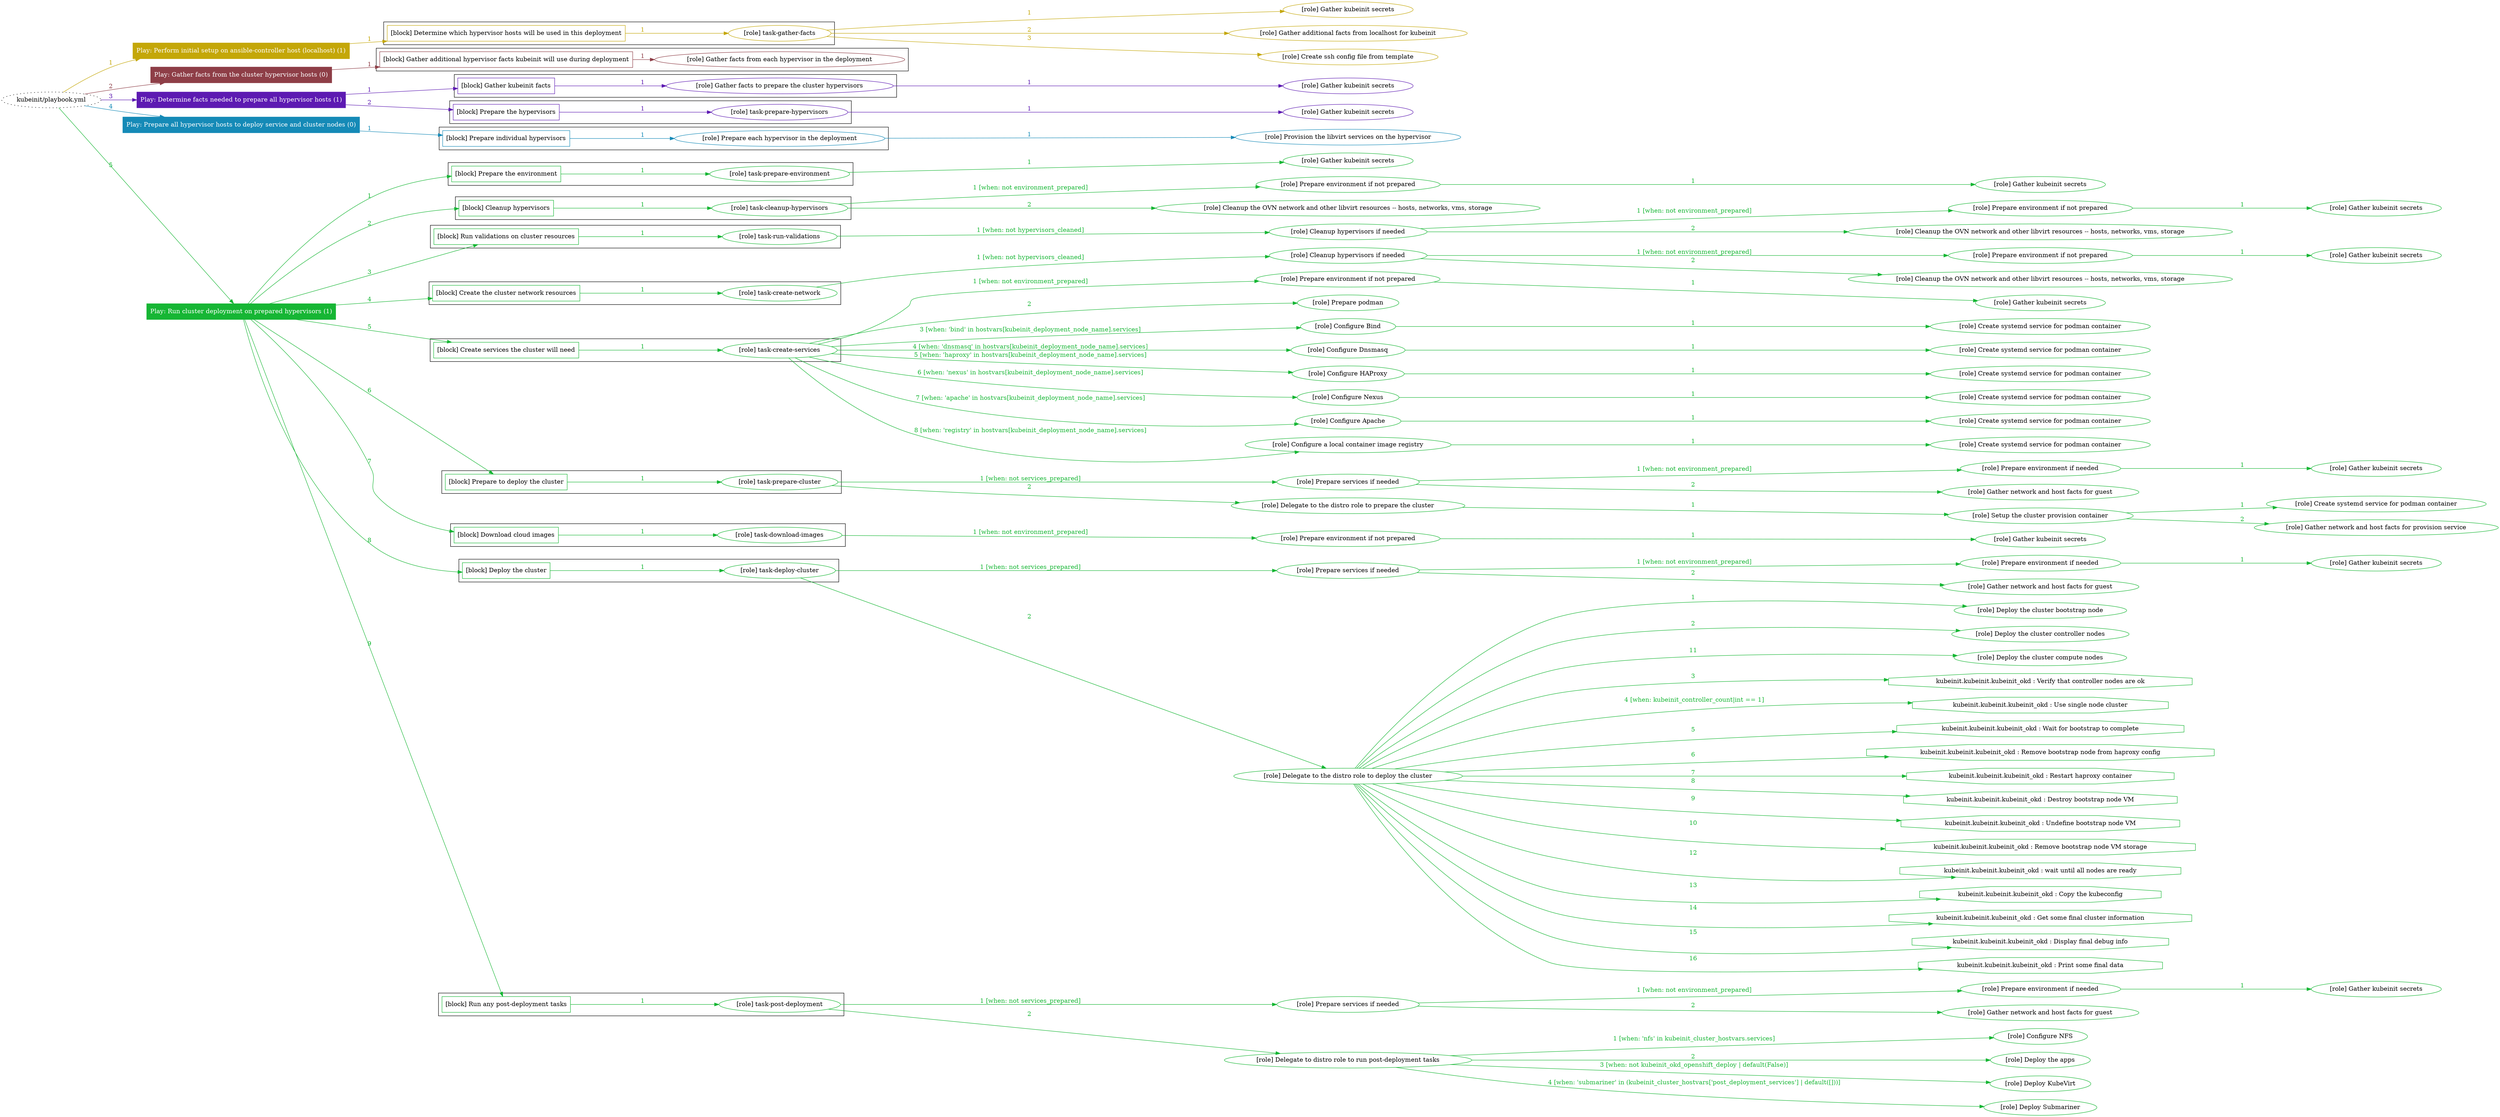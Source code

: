 digraph {
	graph [concentrate=true ordering=in rankdir=LR ratio=fill]
	edge [esep=5 sep=10]
	"kubeinit/playbook.yml" [URL="/home/runner/work/kubeinit/kubeinit/kubeinit/playbook.yml" id=playbook_fabd9fbd style=dotted]
	play_c3cee733 [label="Play: Perform initial setup on ansible-controller host (localhost) (1)" URL="/home/runner/work/kubeinit/kubeinit/kubeinit/playbook.yml" color="#c4a708" fontcolor="#ffffff" id=play_c3cee733 shape=box style=filled tooltip=localhost]
	"kubeinit/playbook.yml" -> play_c3cee733 [label="1 " color="#c4a708" fontcolor="#c4a708" id=edge_15a365b3 labeltooltip="1 " tooltip="1 "]
	subgraph "Gather kubeinit secrets" {
		role_3012f3cd [label="[role] Gather kubeinit secrets" URL="/home/runner/.ansible/collections/ansible_collections/kubeinit/kubeinit/roles/kubeinit_prepare/tasks/build_hypervisors_group.yml" color="#c4a708" id=role_3012f3cd tooltip="Gather kubeinit secrets"]
	}
	subgraph "Gather additional facts from localhost for kubeinit" {
		role_84058154 [label="[role] Gather additional facts from localhost for kubeinit" URL="/home/runner/.ansible/collections/ansible_collections/kubeinit/kubeinit/roles/kubeinit_prepare/tasks/build_hypervisors_group.yml" color="#c4a708" id=role_84058154 tooltip="Gather additional facts from localhost for kubeinit"]
	}
	subgraph "Create ssh config file from template" {
		role_db5084b3 [label="[role] Create ssh config file from template" URL="/home/runner/.ansible/collections/ansible_collections/kubeinit/kubeinit/roles/kubeinit_prepare/tasks/build_hypervisors_group.yml" color="#c4a708" id=role_db5084b3 tooltip="Create ssh config file from template"]
	}
	subgraph "task-gather-facts" {
		role_e0dc42e7 [label="[role] task-gather-facts" URL="/home/runner/work/kubeinit/kubeinit/kubeinit/playbook.yml" color="#c4a708" id=role_e0dc42e7 tooltip="task-gather-facts"]
		role_e0dc42e7 -> role_3012f3cd [label="1 " color="#c4a708" fontcolor="#c4a708" id=edge_2ae95163 labeltooltip="1 " tooltip="1 "]
		role_e0dc42e7 -> role_84058154 [label="2 " color="#c4a708" fontcolor="#c4a708" id=edge_c7472ae0 labeltooltip="2 " tooltip="2 "]
		role_e0dc42e7 -> role_db5084b3 [label="3 " color="#c4a708" fontcolor="#c4a708" id=edge_9d7f79cb labeltooltip="3 " tooltip="3 "]
	}
	subgraph "Play: Perform initial setup on ansible-controller host (localhost) (1)" {
		play_c3cee733 -> block_c68a3944 [label=1 color="#c4a708" fontcolor="#c4a708" id=edge_454f5046 labeltooltip=1 tooltip=1]
		subgraph cluster_block_c68a3944 {
			block_c68a3944 [label="[block] Determine which hypervisor hosts will be used in this deployment" URL="/home/runner/work/kubeinit/kubeinit/kubeinit/playbook.yml" color="#c4a708" id=block_c68a3944 labeltooltip="Determine which hypervisor hosts will be used in this deployment" shape=box tooltip="Determine which hypervisor hosts will be used in this deployment"]
			block_c68a3944 -> role_e0dc42e7 [label="1 " color="#c4a708" fontcolor="#c4a708" id=edge_9e27372f labeltooltip="1 " tooltip="1 "]
		}
	}
	play_be9926dd [label="Play: Gather facts from the cluster hypervisor hosts (0)" URL="/home/runner/work/kubeinit/kubeinit/kubeinit/playbook.yml" color="#8e3e47" fontcolor="#ffffff" id=play_be9926dd shape=box style=filled tooltip="Play: Gather facts from the cluster hypervisor hosts (0)"]
	"kubeinit/playbook.yml" -> play_be9926dd [label="2 " color="#8e3e47" fontcolor="#8e3e47" id=edge_60f49de1 labeltooltip="2 " tooltip="2 "]
	subgraph "Gather facts from each hypervisor in the deployment" {
		role_ee8b346d [label="[role] Gather facts from each hypervisor in the deployment" URL="/home/runner/work/kubeinit/kubeinit/kubeinit/playbook.yml" color="#8e3e47" id=role_ee8b346d tooltip="Gather facts from each hypervisor in the deployment"]
	}
	subgraph "Play: Gather facts from the cluster hypervisor hosts (0)" {
		play_be9926dd -> block_667cdcbc [label=1 color="#8e3e47" fontcolor="#8e3e47" id=edge_169e9582 labeltooltip=1 tooltip=1]
		subgraph cluster_block_667cdcbc {
			block_667cdcbc [label="[block] Gather additional hypervisor facts kubeinit will use during deployment" URL="/home/runner/work/kubeinit/kubeinit/kubeinit/playbook.yml" color="#8e3e47" id=block_667cdcbc labeltooltip="Gather additional hypervisor facts kubeinit will use during deployment" shape=box tooltip="Gather additional hypervisor facts kubeinit will use during deployment"]
			block_667cdcbc -> role_ee8b346d [label="1 " color="#8e3e47" fontcolor="#8e3e47" id=edge_0aaabe6d labeltooltip="1 " tooltip="1 "]
		}
	}
	play_ed5b895b [label="Play: Determine facts needed to prepare all hypervisor hosts (1)" URL="/home/runner/work/kubeinit/kubeinit/kubeinit/playbook.yml" color="#5d1ab2" fontcolor="#ffffff" id=play_ed5b895b shape=box style=filled tooltip=localhost]
	"kubeinit/playbook.yml" -> play_ed5b895b [label="3 " color="#5d1ab2" fontcolor="#5d1ab2" id=edge_152da261 labeltooltip="3 " tooltip="3 "]
	subgraph "Gather kubeinit secrets" {
		role_3d993661 [label="[role] Gather kubeinit secrets" URL="/home/runner/.ansible/collections/ansible_collections/kubeinit/kubeinit/roles/kubeinit_prepare/tasks/gather_kubeinit_facts.yml" color="#5d1ab2" id=role_3d993661 tooltip="Gather kubeinit secrets"]
	}
	subgraph "Gather facts to prepare the cluster hypervisors" {
		role_be8be583 [label="[role] Gather facts to prepare the cluster hypervisors" URL="/home/runner/work/kubeinit/kubeinit/kubeinit/playbook.yml" color="#5d1ab2" id=role_be8be583 tooltip="Gather facts to prepare the cluster hypervisors"]
		role_be8be583 -> role_3d993661 [label="1 " color="#5d1ab2" fontcolor="#5d1ab2" id=edge_2261502b labeltooltip="1 " tooltip="1 "]
	}
	subgraph "Gather kubeinit secrets" {
		role_4f20310f [label="[role] Gather kubeinit secrets" URL="/home/runner/.ansible/collections/ansible_collections/kubeinit/kubeinit/roles/kubeinit_prepare/tasks/gather_kubeinit_facts.yml" color="#5d1ab2" id=role_4f20310f tooltip="Gather kubeinit secrets"]
	}
	subgraph "task-prepare-hypervisors" {
		role_04d41e85 [label="[role] task-prepare-hypervisors" URL="/home/runner/work/kubeinit/kubeinit/kubeinit/playbook.yml" color="#5d1ab2" id=role_04d41e85 tooltip="task-prepare-hypervisors"]
		role_04d41e85 -> role_4f20310f [label="1 " color="#5d1ab2" fontcolor="#5d1ab2" id=edge_3e626232 labeltooltip="1 " tooltip="1 "]
	}
	subgraph "Play: Determine facts needed to prepare all hypervisor hosts (1)" {
		play_ed5b895b -> block_ee82eb96 [label=1 color="#5d1ab2" fontcolor="#5d1ab2" id=edge_93413086 labeltooltip=1 tooltip=1]
		subgraph cluster_block_ee82eb96 {
			block_ee82eb96 [label="[block] Gather kubeinit facts" URL="/home/runner/work/kubeinit/kubeinit/kubeinit/playbook.yml" color="#5d1ab2" id=block_ee82eb96 labeltooltip="Gather kubeinit facts" shape=box tooltip="Gather kubeinit facts"]
			block_ee82eb96 -> role_be8be583 [label="1 " color="#5d1ab2" fontcolor="#5d1ab2" id=edge_243ffbd2 labeltooltip="1 " tooltip="1 "]
		}
		play_ed5b895b -> block_642514e5 [label=2 color="#5d1ab2" fontcolor="#5d1ab2" id=edge_86f5465a labeltooltip=2 tooltip=2]
		subgraph cluster_block_642514e5 {
			block_642514e5 [label="[block] Prepare the hypervisors" URL="/home/runner/work/kubeinit/kubeinit/kubeinit/playbook.yml" color="#5d1ab2" id=block_642514e5 labeltooltip="Prepare the hypervisors" shape=box tooltip="Prepare the hypervisors"]
			block_642514e5 -> role_04d41e85 [label="1 " color="#5d1ab2" fontcolor="#5d1ab2" id=edge_c45e4cef labeltooltip="1 " tooltip="1 "]
		}
	}
	play_eeae7a3d [label="Play: Prepare all hypervisor hosts to deploy service and cluster nodes (0)" URL="/home/runner/work/kubeinit/kubeinit/kubeinit/playbook.yml" color="#158ab7" fontcolor="#ffffff" id=play_eeae7a3d shape=box style=filled tooltip="Play: Prepare all hypervisor hosts to deploy service and cluster nodes (0)"]
	"kubeinit/playbook.yml" -> play_eeae7a3d [label="4 " color="#158ab7" fontcolor="#158ab7" id=edge_93178593 labeltooltip="4 " tooltip="4 "]
	subgraph "Provision the libvirt services on the hypervisor" {
		role_98b359b0 [label="[role] Provision the libvirt services on the hypervisor" URL="/home/runner/.ansible/collections/ansible_collections/kubeinit/kubeinit/roles/kubeinit_prepare/tasks/prepare_hypervisor.yml" color="#158ab7" id=role_98b359b0 tooltip="Provision the libvirt services on the hypervisor"]
	}
	subgraph "Prepare each hypervisor in the deployment" {
		role_bc821ba1 [label="[role] Prepare each hypervisor in the deployment" URL="/home/runner/work/kubeinit/kubeinit/kubeinit/playbook.yml" color="#158ab7" id=role_bc821ba1 tooltip="Prepare each hypervisor in the deployment"]
		role_bc821ba1 -> role_98b359b0 [label="1 " color="#158ab7" fontcolor="#158ab7" id=edge_17066d43 labeltooltip="1 " tooltip="1 "]
	}
	subgraph "Play: Prepare all hypervisor hosts to deploy service and cluster nodes (0)" {
		play_eeae7a3d -> block_7d555fdb [label=1 color="#158ab7" fontcolor="#158ab7" id=edge_6636442e labeltooltip=1 tooltip=1]
		subgraph cluster_block_7d555fdb {
			block_7d555fdb [label="[block] Prepare individual hypervisors" URL="/home/runner/work/kubeinit/kubeinit/kubeinit/playbook.yml" color="#158ab7" id=block_7d555fdb labeltooltip="Prepare individual hypervisors" shape=box tooltip="Prepare individual hypervisors"]
			block_7d555fdb -> role_bc821ba1 [label="1 " color="#158ab7" fontcolor="#158ab7" id=edge_65959617 labeltooltip="1 " tooltip="1 "]
		}
	}
	play_4549faef [label="Play: Run cluster deployment on prepared hypervisors (1)" URL="/home/runner/work/kubeinit/kubeinit/kubeinit/playbook.yml" color="#16b634" fontcolor="#ffffff" id=play_4549faef shape=box style=filled tooltip=localhost]
	"kubeinit/playbook.yml" -> play_4549faef [label="5 " color="#16b634" fontcolor="#16b634" id=edge_02551459 labeltooltip="5 " tooltip="5 "]
	subgraph "Gather kubeinit secrets" {
		role_3568f377 [label="[role] Gather kubeinit secrets" URL="/home/runner/.ansible/collections/ansible_collections/kubeinit/kubeinit/roles/kubeinit_prepare/tasks/gather_kubeinit_facts.yml" color="#16b634" id=role_3568f377 tooltip="Gather kubeinit secrets"]
	}
	subgraph "task-prepare-environment" {
		role_fa277f3a [label="[role] task-prepare-environment" URL="/home/runner/work/kubeinit/kubeinit/kubeinit/playbook.yml" color="#16b634" id=role_fa277f3a tooltip="task-prepare-environment"]
		role_fa277f3a -> role_3568f377 [label="1 " color="#16b634" fontcolor="#16b634" id=edge_0fb33499 labeltooltip="1 " tooltip="1 "]
	}
	subgraph "Gather kubeinit secrets" {
		role_8f49f209 [label="[role] Gather kubeinit secrets" URL="/home/runner/.ansible/collections/ansible_collections/kubeinit/kubeinit/roles/kubeinit_prepare/tasks/gather_kubeinit_facts.yml" color="#16b634" id=role_8f49f209 tooltip="Gather kubeinit secrets"]
	}
	subgraph "Prepare environment if not prepared" {
		role_96ddbd16 [label="[role] Prepare environment if not prepared" URL="/home/runner/.ansible/collections/ansible_collections/kubeinit/kubeinit/roles/kubeinit_prepare/tasks/cleanup_hypervisors.yml" color="#16b634" id=role_96ddbd16 tooltip="Prepare environment if not prepared"]
		role_96ddbd16 -> role_8f49f209 [label="1 " color="#16b634" fontcolor="#16b634" id=edge_0b19eb41 labeltooltip="1 " tooltip="1 "]
	}
	subgraph "Cleanup the OVN network and other libvirt resources -- hosts, networks, vms, storage" {
		role_9df7f345 [label="[role] Cleanup the OVN network and other libvirt resources -- hosts, networks, vms, storage" URL="/home/runner/.ansible/collections/ansible_collections/kubeinit/kubeinit/roles/kubeinit_prepare/tasks/cleanup_hypervisors.yml" color="#16b634" id=role_9df7f345 tooltip="Cleanup the OVN network and other libvirt resources -- hosts, networks, vms, storage"]
	}
	subgraph "task-cleanup-hypervisors" {
		role_fb65ca7c [label="[role] task-cleanup-hypervisors" URL="/home/runner/work/kubeinit/kubeinit/kubeinit/playbook.yml" color="#16b634" id=role_fb65ca7c tooltip="task-cleanup-hypervisors"]
		role_fb65ca7c -> role_96ddbd16 [label="1 [when: not environment_prepared]" color="#16b634" fontcolor="#16b634" id=edge_24925f98 labeltooltip="1 [when: not environment_prepared]" tooltip="1 [when: not environment_prepared]"]
		role_fb65ca7c -> role_9df7f345 [label="2 " color="#16b634" fontcolor="#16b634" id=edge_f2e950c1 labeltooltip="2 " tooltip="2 "]
	}
	subgraph "Gather kubeinit secrets" {
		role_f69c9710 [label="[role] Gather kubeinit secrets" URL="/home/runner/.ansible/collections/ansible_collections/kubeinit/kubeinit/roles/kubeinit_prepare/tasks/gather_kubeinit_facts.yml" color="#16b634" id=role_f69c9710 tooltip="Gather kubeinit secrets"]
	}
	subgraph "Prepare environment if not prepared" {
		role_77aad69e [label="[role] Prepare environment if not prepared" URL="/home/runner/.ansible/collections/ansible_collections/kubeinit/kubeinit/roles/kubeinit_prepare/tasks/cleanup_hypervisors.yml" color="#16b634" id=role_77aad69e tooltip="Prepare environment if not prepared"]
		role_77aad69e -> role_f69c9710 [label="1 " color="#16b634" fontcolor="#16b634" id=edge_60018fa4 labeltooltip="1 " tooltip="1 "]
	}
	subgraph "Cleanup the OVN network and other libvirt resources -- hosts, networks, vms, storage" {
		role_05e5c0bd [label="[role] Cleanup the OVN network and other libvirt resources -- hosts, networks, vms, storage" URL="/home/runner/.ansible/collections/ansible_collections/kubeinit/kubeinit/roles/kubeinit_prepare/tasks/cleanup_hypervisors.yml" color="#16b634" id=role_05e5c0bd tooltip="Cleanup the OVN network and other libvirt resources -- hosts, networks, vms, storage"]
	}
	subgraph "Cleanup hypervisors if needed" {
		role_59193ed9 [label="[role] Cleanup hypervisors if needed" URL="/home/runner/.ansible/collections/ansible_collections/kubeinit/kubeinit/roles/kubeinit_validations/tasks/main.yml" color="#16b634" id=role_59193ed9 tooltip="Cleanup hypervisors if needed"]
		role_59193ed9 -> role_77aad69e [label="1 [when: not environment_prepared]" color="#16b634" fontcolor="#16b634" id=edge_f0c9cd14 labeltooltip="1 [when: not environment_prepared]" tooltip="1 [when: not environment_prepared]"]
		role_59193ed9 -> role_05e5c0bd [label="2 " color="#16b634" fontcolor="#16b634" id=edge_219030db labeltooltip="2 " tooltip="2 "]
	}
	subgraph "task-run-validations" {
		role_149dfa3c [label="[role] task-run-validations" URL="/home/runner/work/kubeinit/kubeinit/kubeinit/playbook.yml" color="#16b634" id=role_149dfa3c tooltip="task-run-validations"]
		role_149dfa3c -> role_59193ed9 [label="1 [when: not hypervisors_cleaned]" color="#16b634" fontcolor="#16b634" id=edge_eadc5079 labeltooltip="1 [when: not hypervisors_cleaned]" tooltip="1 [when: not hypervisors_cleaned]"]
	}
	subgraph "Gather kubeinit secrets" {
		role_9e261d4b [label="[role] Gather kubeinit secrets" URL="/home/runner/.ansible/collections/ansible_collections/kubeinit/kubeinit/roles/kubeinit_prepare/tasks/gather_kubeinit_facts.yml" color="#16b634" id=role_9e261d4b tooltip="Gather kubeinit secrets"]
	}
	subgraph "Prepare environment if not prepared" {
		role_9fba7d85 [label="[role] Prepare environment if not prepared" URL="/home/runner/.ansible/collections/ansible_collections/kubeinit/kubeinit/roles/kubeinit_prepare/tasks/cleanup_hypervisors.yml" color="#16b634" id=role_9fba7d85 tooltip="Prepare environment if not prepared"]
		role_9fba7d85 -> role_9e261d4b [label="1 " color="#16b634" fontcolor="#16b634" id=edge_d3b05c8a labeltooltip="1 " tooltip="1 "]
	}
	subgraph "Cleanup the OVN network and other libvirt resources -- hosts, networks, vms, storage" {
		role_b679313f [label="[role] Cleanup the OVN network and other libvirt resources -- hosts, networks, vms, storage" URL="/home/runner/.ansible/collections/ansible_collections/kubeinit/kubeinit/roles/kubeinit_prepare/tasks/cleanup_hypervisors.yml" color="#16b634" id=role_b679313f tooltip="Cleanup the OVN network and other libvirt resources -- hosts, networks, vms, storage"]
	}
	subgraph "Cleanup hypervisors if needed" {
		role_4eb7c853 [label="[role] Cleanup hypervisors if needed" URL="/home/runner/.ansible/collections/ansible_collections/kubeinit/kubeinit/roles/kubeinit_libvirt/tasks/create_network.yml" color="#16b634" id=role_4eb7c853 tooltip="Cleanup hypervisors if needed"]
		role_4eb7c853 -> role_9fba7d85 [label="1 [when: not environment_prepared]" color="#16b634" fontcolor="#16b634" id=edge_222910ba labeltooltip="1 [when: not environment_prepared]" tooltip="1 [when: not environment_prepared]"]
		role_4eb7c853 -> role_b679313f [label="2 " color="#16b634" fontcolor="#16b634" id=edge_4a8e59a9 labeltooltip="2 " tooltip="2 "]
	}
	subgraph "task-create-network" {
		role_4c12403a [label="[role] task-create-network" URL="/home/runner/work/kubeinit/kubeinit/kubeinit/playbook.yml" color="#16b634" id=role_4c12403a tooltip="task-create-network"]
		role_4c12403a -> role_4eb7c853 [label="1 [when: not hypervisors_cleaned]" color="#16b634" fontcolor="#16b634" id=edge_a026b3da labeltooltip="1 [when: not hypervisors_cleaned]" tooltip="1 [when: not hypervisors_cleaned]"]
	}
	subgraph "Gather kubeinit secrets" {
		role_2cc2a421 [label="[role] Gather kubeinit secrets" URL="/home/runner/.ansible/collections/ansible_collections/kubeinit/kubeinit/roles/kubeinit_prepare/tasks/gather_kubeinit_facts.yml" color="#16b634" id=role_2cc2a421 tooltip="Gather kubeinit secrets"]
	}
	subgraph "Prepare environment if not prepared" {
		role_a45e86be [label="[role] Prepare environment if not prepared" URL="/home/runner/.ansible/collections/ansible_collections/kubeinit/kubeinit/roles/kubeinit_services/tasks/main.yml" color="#16b634" id=role_a45e86be tooltip="Prepare environment if not prepared"]
		role_a45e86be -> role_2cc2a421 [label="1 " color="#16b634" fontcolor="#16b634" id=edge_891cad49 labeltooltip="1 " tooltip="1 "]
	}
	subgraph "Prepare podman" {
		role_b7e6d68c [label="[role] Prepare podman" URL="/home/runner/.ansible/collections/ansible_collections/kubeinit/kubeinit/roles/kubeinit_services/tasks/00_create_service_pod.yml" color="#16b634" id=role_b7e6d68c tooltip="Prepare podman"]
	}
	subgraph "Create systemd service for podman container" {
		role_eb899b77 [label="[role] Create systemd service for podman container" URL="/home/runner/.ansible/collections/ansible_collections/kubeinit/kubeinit/roles/kubeinit_bind/tasks/main.yml" color="#16b634" id=role_eb899b77 tooltip="Create systemd service for podman container"]
	}
	subgraph "Configure Bind" {
		role_2ba2fceb [label="[role] Configure Bind" URL="/home/runner/.ansible/collections/ansible_collections/kubeinit/kubeinit/roles/kubeinit_services/tasks/start_services_containers.yml" color="#16b634" id=role_2ba2fceb tooltip="Configure Bind"]
		role_2ba2fceb -> role_eb899b77 [label="1 " color="#16b634" fontcolor="#16b634" id=edge_90aa93b5 labeltooltip="1 " tooltip="1 "]
	}
	subgraph "Create systemd service for podman container" {
		role_ea16a892 [label="[role] Create systemd service for podman container" URL="/home/runner/.ansible/collections/ansible_collections/kubeinit/kubeinit/roles/kubeinit_dnsmasq/tasks/main.yml" color="#16b634" id=role_ea16a892 tooltip="Create systemd service for podman container"]
	}
	subgraph "Configure Dnsmasq" {
		role_12d3b1cf [label="[role] Configure Dnsmasq" URL="/home/runner/.ansible/collections/ansible_collections/kubeinit/kubeinit/roles/kubeinit_services/tasks/start_services_containers.yml" color="#16b634" id=role_12d3b1cf tooltip="Configure Dnsmasq"]
		role_12d3b1cf -> role_ea16a892 [label="1 " color="#16b634" fontcolor="#16b634" id=edge_8fa972ed labeltooltip="1 " tooltip="1 "]
	}
	subgraph "Create systemd service for podman container" {
		role_84ef641f [label="[role] Create systemd service for podman container" URL="/home/runner/.ansible/collections/ansible_collections/kubeinit/kubeinit/roles/kubeinit_haproxy/tasks/main.yml" color="#16b634" id=role_84ef641f tooltip="Create systemd service for podman container"]
	}
	subgraph "Configure HAProxy" {
		role_e43ee639 [label="[role] Configure HAProxy" URL="/home/runner/.ansible/collections/ansible_collections/kubeinit/kubeinit/roles/kubeinit_services/tasks/start_services_containers.yml" color="#16b634" id=role_e43ee639 tooltip="Configure HAProxy"]
		role_e43ee639 -> role_84ef641f [label="1 " color="#16b634" fontcolor="#16b634" id=edge_760bf039 labeltooltip="1 " tooltip="1 "]
	}
	subgraph "Create systemd service for podman container" {
		role_b8497f57 [label="[role] Create systemd service for podman container" URL="/home/runner/.ansible/collections/ansible_collections/kubeinit/kubeinit/roles/kubeinit_nexus/tasks/main.yml" color="#16b634" id=role_b8497f57 tooltip="Create systemd service for podman container"]
	}
	subgraph "Configure Nexus" {
		role_253dd9b7 [label="[role] Configure Nexus" URL="/home/runner/.ansible/collections/ansible_collections/kubeinit/kubeinit/roles/kubeinit_services/tasks/start_services_containers.yml" color="#16b634" id=role_253dd9b7 tooltip="Configure Nexus"]
		role_253dd9b7 -> role_b8497f57 [label="1 " color="#16b634" fontcolor="#16b634" id=edge_a8006c4d labeltooltip="1 " tooltip="1 "]
	}
	subgraph "Create systemd service for podman container" {
		role_3ecb1595 [label="[role] Create systemd service for podman container" URL="/home/runner/.ansible/collections/ansible_collections/kubeinit/kubeinit/roles/kubeinit_apache/tasks/main.yml" color="#16b634" id=role_3ecb1595 tooltip="Create systemd service for podman container"]
	}
	subgraph "Configure Apache" {
		role_82ab321b [label="[role] Configure Apache" URL="/home/runner/.ansible/collections/ansible_collections/kubeinit/kubeinit/roles/kubeinit_services/tasks/start_services_containers.yml" color="#16b634" id=role_82ab321b tooltip="Configure Apache"]
		role_82ab321b -> role_3ecb1595 [label="1 " color="#16b634" fontcolor="#16b634" id=edge_0aeea49e labeltooltip="1 " tooltip="1 "]
	}
	subgraph "Create systemd service for podman container" {
		role_5baa322e [label="[role] Create systemd service for podman container" URL="/home/runner/.ansible/collections/ansible_collections/kubeinit/kubeinit/roles/kubeinit_registry/tasks/main.yml" color="#16b634" id=role_5baa322e tooltip="Create systemd service for podman container"]
	}
	subgraph "Configure a local container image registry" {
		role_c03fbbdc [label="[role] Configure a local container image registry" URL="/home/runner/.ansible/collections/ansible_collections/kubeinit/kubeinit/roles/kubeinit_services/tasks/start_services_containers.yml" color="#16b634" id=role_c03fbbdc tooltip="Configure a local container image registry"]
		role_c03fbbdc -> role_5baa322e [label="1 " color="#16b634" fontcolor="#16b634" id=edge_57aa1eeb labeltooltip="1 " tooltip="1 "]
	}
	subgraph "task-create-services" {
		role_7f095535 [label="[role] task-create-services" URL="/home/runner/work/kubeinit/kubeinit/kubeinit/playbook.yml" color="#16b634" id=role_7f095535 tooltip="task-create-services"]
		role_7f095535 -> role_a45e86be [label="1 [when: not environment_prepared]" color="#16b634" fontcolor="#16b634" id=edge_77d047e8 labeltooltip="1 [when: not environment_prepared]" tooltip="1 [when: not environment_prepared]"]
		role_7f095535 -> role_b7e6d68c [label="2 " color="#16b634" fontcolor="#16b634" id=edge_87d8449c labeltooltip="2 " tooltip="2 "]
		role_7f095535 -> role_2ba2fceb [label="3 [when: 'bind' in hostvars[kubeinit_deployment_node_name].services]" color="#16b634" fontcolor="#16b634" id=edge_1084d16e labeltooltip="3 [when: 'bind' in hostvars[kubeinit_deployment_node_name].services]" tooltip="3 [when: 'bind' in hostvars[kubeinit_deployment_node_name].services]"]
		role_7f095535 -> role_12d3b1cf [label="4 [when: 'dnsmasq' in hostvars[kubeinit_deployment_node_name].services]" color="#16b634" fontcolor="#16b634" id=edge_44ce17c0 labeltooltip="4 [when: 'dnsmasq' in hostvars[kubeinit_deployment_node_name].services]" tooltip="4 [when: 'dnsmasq' in hostvars[kubeinit_deployment_node_name].services]"]
		role_7f095535 -> role_e43ee639 [label="5 [when: 'haproxy' in hostvars[kubeinit_deployment_node_name].services]" color="#16b634" fontcolor="#16b634" id=edge_6820e403 labeltooltip="5 [when: 'haproxy' in hostvars[kubeinit_deployment_node_name].services]" tooltip="5 [when: 'haproxy' in hostvars[kubeinit_deployment_node_name].services]"]
		role_7f095535 -> role_253dd9b7 [label="6 [when: 'nexus' in hostvars[kubeinit_deployment_node_name].services]" color="#16b634" fontcolor="#16b634" id=edge_a906d6ff labeltooltip="6 [when: 'nexus' in hostvars[kubeinit_deployment_node_name].services]" tooltip="6 [when: 'nexus' in hostvars[kubeinit_deployment_node_name].services]"]
		role_7f095535 -> role_82ab321b [label="7 [when: 'apache' in hostvars[kubeinit_deployment_node_name].services]" color="#16b634" fontcolor="#16b634" id=edge_54a57a7b labeltooltip="7 [when: 'apache' in hostvars[kubeinit_deployment_node_name].services]" tooltip="7 [when: 'apache' in hostvars[kubeinit_deployment_node_name].services]"]
		role_7f095535 -> role_c03fbbdc [label="8 [when: 'registry' in hostvars[kubeinit_deployment_node_name].services]" color="#16b634" fontcolor="#16b634" id=edge_e81a06e8 labeltooltip="8 [when: 'registry' in hostvars[kubeinit_deployment_node_name].services]" tooltip="8 [when: 'registry' in hostvars[kubeinit_deployment_node_name].services]"]
	}
	subgraph "Gather kubeinit secrets" {
		role_ca5da1ec [label="[role] Gather kubeinit secrets" URL="/home/runner/.ansible/collections/ansible_collections/kubeinit/kubeinit/roles/kubeinit_prepare/tasks/gather_kubeinit_facts.yml" color="#16b634" id=role_ca5da1ec tooltip="Gather kubeinit secrets"]
	}
	subgraph "Prepare environment if needed" {
		role_7632e098 [label="[role] Prepare environment if needed" URL="/home/runner/.ansible/collections/ansible_collections/kubeinit/kubeinit/roles/kubeinit_services/tasks/prepare_services.yml" color="#16b634" id=role_7632e098 tooltip="Prepare environment if needed"]
		role_7632e098 -> role_ca5da1ec [label="1 " color="#16b634" fontcolor="#16b634" id=edge_66386efc labeltooltip="1 " tooltip="1 "]
	}
	subgraph "Gather network and host facts for guest" {
		role_caaec337 [label="[role] Gather network and host facts for guest" URL="/home/runner/.ansible/collections/ansible_collections/kubeinit/kubeinit/roles/kubeinit_services/tasks/prepare_services.yml" color="#16b634" id=role_caaec337 tooltip="Gather network and host facts for guest"]
	}
	subgraph "Prepare services if needed" {
		role_619adf3c [label="[role] Prepare services if needed" URL="/home/runner/.ansible/collections/ansible_collections/kubeinit/kubeinit/roles/kubeinit_prepare/tasks/prepare_cluster.yml" color="#16b634" id=role_619adf3c tooltip="Prepare services if needed"]
		role_619adf3c -> role_7632e098 [label="1 [when: not environment_prepared]" color="#16b634" fontcolor="#16b634" id=edge_fdded3ed labeltooltip="1 [when: not environment_prepared]" tooltip="1 [when: not environment_prepared]"]
		role_619adf3c -> role_caaec337 [label="2 " color="#16b634" fontcolor="#16b634" id=edge_57181f04 labeltooltip="2 " tooltip="2 "]
	}
	subgraph "Create systemd service for podman container" {
		role_f9c2d6da [label="[role] Create systemd service for podman container" URL="/home/runner/.ansible/collections/ansible_collections/kubeinit/kubeinit/roles/kubeinit_services/tasks/create_provision_container.yml" color="#16b634" id=role_f9c2d6da tooltip="Create systemd service for podman container"]
	}
	subgraph "Gather network and host facts for provision service" {
		role_e7ef6950 [label="[role] Gather network and host facts for provision service" URL="/home/runner/.ansible/collections/ansible_collections/kubeinit/kubeinit/roles/kubeinit_services/tasks/create_provision_container.yml" color="#16b634" id=role_e7ef6950 tooltip="Gather network and host facts for provision service"]
	}
	subgraph "Setup the cluster provision container" {
		role_5fac61f1 [label="[role] Setup the cluster provision container" URL="/home/runner/.ansible/collections/ansible_collections/kubeinit/kubeinit/roles/kubeinit_okd/tasks/prepare_cluster.yml" color="#16b634" id=role_5fac61f1 tooltip="Setup the cluster provision container"]
		role_5fac61f1 -> role_f9c2d6da [label="1 " color="#16b634" fontcolor="#16b634" id=edge_898dcd5d labeltooltip="1 " tooltip="1 "]
		role_5fac61f1 -> role_e7ef6950 [label="2 " color="#16b634" fontcolor="#16b634" id=edge_832fcaac labeltooltip="2 " tooltip="2 "]
	}
	subgraph "Delegate to the distro role to prepare the cluster" {
		role_3e73739e [label="[role] Delegate to the distro role to prepare the cluster" URL="/home/runner/.ansible/collections/ansible_collections/kubeinit/kubeinit/roles/kubeinit_prepare/tasks/prepare_cluster.yml" color="#16b634" id=role_3e73739e tooltip="Delegate to the distro role to prepare the cluster"]
		role_3e73739e -> role_5fac61f1 [label="1 " color="#16b634" fontcolor="#16b634" id=edge_d22c5403 labeltooltip="1 " tooltip="1 "]
	}
	subgraph "task-prepare-cluster" {
		role_3d58cd30 [label="[role] task-prepare-cluster" URL="/home/runner/work/kubeinit/kubeinit/kubeinit/playbook.yml" color="#16b634" id=role_3d58cd30 tooltip="task-prepare-cluster"]
		role_3d58cd30 -> role_619adf3c [label="1 [when: not services_prepared]" color="#16b634" fontcolor="#16b634" id=edge_81321d75 labeltooltip="1 [when: not services_prepared]" tooltip="1 [when: not services_prepared]"]
		role_3d58cd30 -> role_3e73739e [label="2 " color="#16b634" fontcolor="#16b634" id=edge_ebc9cc6a labeltooltip="2 " tooltip="2 "]
	}
	subgraph "Gather kubeinit secrets" {
		role_26dfe3b7 [label="[role] Gather kubeinit secrets" URL="/home/runner/.ansible/collections/ansible_collections/kubeinit/kubeinit/roles/kubeinit_prepare/tasks/gather_kubeinit_facts.yml" color="#16b634" id=role_26dfe3b7 tooltip="Gather kubeinit secrets"]
	}
	subgraph "Prepare environment if not prepared" {
		role_6f143458 [label="[role] Prepare environment if not prepared" URL="/home/runner/.ansible/collections/ansible_collections/kubeinit/kubeinit/roles/kubeinit_libvirt/tasks/download_cloud_images.yml" color="#16b634" id=role_6f143458 tooltip="Prepare environment if not prepared"]
		role_6f143458 -> role_26dfe3b7 [label="1 " color="#16b634" fontcolor="#16b634" id=edge_0d8bea10 labeltooltip="1 " tooltip="1 "]
	}
	subgraph "task-download-images" {
		role_6b0f4275 [label="[role] task-download-images" URL="/home/runner/work/kubeinit/kubeinit/kubeinit/playbook.yml" color="#16b634" id=role_6b0f4275 tooltip="task-download-images"]
		role_6b0f4275 -> role_6f143458 [label="1 [when: not environment_prepared]" color="#16b634" fontcolor="#16b634" id=edge_82fe9889 labeltooltip="1 [when: not environment_prepared]" tooltip="1 [when: not environment_prepared]"]
	}
	subgraph "Gather kubeinit secrets" {
		role_58857c06 [label="[role] Gather kubeinit secrets" URL="/home/runner/.ansible/collections/ansible_collections/kubeinit/kubeinit/roles/kubeinit_prepare/tasks/gather_kubeinit_facts.yml" color="#16b634" id=role_58857c06 tooltip="Gather kubeinit secrets"]
	}
	subgraph "Prepare environment if needed" {
		role_a255e8fd [label="[role] Prepare environment if needed" URL="/home/runner/.ansible/collections/ansible_collections/kubeinit/kubeinit/roles/kubeinit_services/tasks/prepare_services.yml" color="#16b634" id=role_a255e8fd tooltip="Prepare environment if needed"]
		role_a255e8fd -> role_58857c06 [label="1 " color="#16b634" fontcolor="#16b634" id=edge_93b8560b labeltooltip="1 " tooltip="1 "]
	}
	subgraph "Gather network and host facts for guest" {
		role_fa72cfbb [label="[role] Gather network and host facts for guest" URL="/home/runner/.ansible/collections/ansible_collections/kubeinit/kubeinit/roles/kubeinit_services/tasks/prepare_services.yml" color="#16b634" id=role_fa72cfbb tooltip="Gather network and host facts for guest"]
	}
	subgraph "Prepare services if needed" {
		role_6ae0199d [label="[role] Prepare services if needed" URL="/home/runner/.ansible/collections/ansible_collections/kubeinit/kubeinit/roles/kubeinit_prepare/tasks/deploy_cluster.yml" color="#16b634" id=role_6ae0199d tooltip="Prepare services if needed"]
		role_6ae0199d -> role_a255e8fd [label="1 [when: not environment_prepared]" color="#16b634" fontcolor="#16b634" id=edge_706f1d1e labeltooltip="1 [when: not environment_prepared]" tooltip="1 [when: not environment_prepared]"]
		role_6ae0199d -> role_fa72cfbb [label="2 " color="#16b634" fontcolor="#16b634" id=edge_e08c2627 labeltooltip="2 " tooltip="2 "]
	}
	subgraph "Deploy the cluster bootstrap node" {
		role_d11b8ece [label="[role] Deploy the cluster bootstrap node" URL="/home/runner/.ansible/collections/ansible_collections/kubeinit/kubeinit/roles/kubeinit_okd/tasks/main.yml" color="#16b634" id=role_d11b8ece tooltip="Deploy the cluster bootstrap node"]
	}
	subgraph "Deploy the cluster controller nodes" {
		role_ebc5c348 [label="[role] Deploy the cluster controller nodes" URL="/home/runner/.ansible/collections/ansible_collections/kubeinit/kubeinit/roles/kubeinit_okd/tasks/main.yml" color="#16b634" id=role_ebc5c348 tooltip="Deploy the cluster controller nodes"]
	}
	subgraph "Deploy the cluster compute nodes" {
		role_074fa972 [label="[role] Deploy the cluster compute nodes" URL="/home/runner/.ansible/collections/ansible_collections/kubeinit/kubeinit/roles/kubeinit_okd/tasks/main.yml" color="#16b634" id=role_074fa972 tooltip="Deploy the cluster compute nodes"]
	}
	subgraph "Delegate to the distro role to deploy the cluster" {
		role_bc1bc0f8 [label="[role] Delegate to the distro role to deploy the cluster" URL="/home/runner/.ansible/collections/ansible_collections/kubeinit/kubeinit/roles/kubeinit_prepare/tasks/deploy_cluster.yml" color="#16b634" id=role_bc1bc0f8 tooltip="Delegate to the distro role to deploy the cluster"]
		role_bc1bc0f8 -> role_d11b8ece [label="1 " color="#16b634" fontcolor="#16b634" id=edge_891faa46 labeltooltip="1 " tooltip="1 "]
		role_bc1bc0f8 -> role_ebc5c348 [label="2 " color="#16b634" fontcolor="#16b634" id=edge_caa03544 labeltooltip="2 " tooltip="2 "]
		task_c2c52cab [label="kubeinit.kubeinit.kubeinit_okd : Verify that controller nodes are ok" URL="/home/runner/.ansible/collections/ansible_collections/kubeinit/kubeinit/roles/kubeinit_okd/tasks/main.yml" color="#16b634" id=task_c2c52cab shape=octagon tooltip="kubeinit.kubeinit.kubeinit_okd : Verify that controller nodes are ok"]
		role_bc1bc0f8 -> task_c2c52cab [label="3 " color="#16b634" fontcolor="#16b634" id=edge_5357404c labeltooltip="3 " tooltip="3 "]
		task_141a3d27 [label="kubeinit.kubeinit.kubeinit_okd : Use single node cluster" URL="/home/runner/.ansible/collections/ansible_collections/kubeinit/kubeinit/roles/kubeinit_okd/tasks/main.yml" color="#16b634" id=task_141a3d27 shape=octagon tooltip="kubeinit.kubeinit.kubeinit_okd : Use single node cluster"]
		role_bc1bc0f8 -> task_141a3d27 [label="4 [when: kubeinit_controller_count|int == 1]" color="#16b634" fontcolor="#16b634" id=edge_8a694ccf labeltooltip="4 [when: kubeinit_controller_count|int == 1]" tooltip="4 [when: kubeinit_controller_count|int == 1]"]
		task_fa4e92a6 [label="kubeinit.kubeinit.kubeinit_okd : Wait for bootstrap to complete" URL="/home/runner/.ansible/collections/ansible_collections/kubeinit/kubeinit/roles/kubeinit_okd/tasks/main.yml" color="#16b634" id=task_fa4e92a6 shape=octagon tooltip="kubeinit.kubeinit.kubeinit_okd : Wait for bootstrap to complete"]
		role_bc1bc0f8 -> task_fa4e92a6 [label="5 " color="#16b634" fontcolor="#16b634" id=edge_f9ec3f54 labeltooltip="5 " tooltip="5 "]
		task_dff7336c [label="kubeinit.kubeinit.kubeinit_okd : Remove bootstrap node from haproxy config" URL="/home/runner/.ansible/collections/ansible_collections/kubeinit/kubeinit/roles/kubeinit_okd/tasks/main.yml" color="#16b634" id=task_dff7336c shape=octagon tooltip="kubeinit.kubeinit.kubeinit_okd : Remove bootstrap node from haproxy config"]
		role_bc1bc0f8 -> task_dff7336c [label="6 " color="#16b634" fontcolor="#16b634" id=edge_008dfe99 labeltooltip="6 " tooltip="6 "]
		task_979b3490 [label="kubeinit.kubeinit.kubeinit_okd : Restart haproxy container" URL="/home/runner/.ansible/collections/ansible_collections/kubeinit/kubeinit/roles/kubeinit_okd/tasks/main.yml" color="#16b634" id=task_979b3490 shape=octagon tooltip="kubeinit.kubeinit.kubeinit_okd : Restart haproxy container"]
		role_bc1bc0f8 -> task_979b3490 [label="7 " color="#16b634" fontcolor="#16b634" id=edge_18dfcce3 labeltooltip="7 " tooltip="7 "]
		task_cf197c12 [label="kubeinit.kubeinit.kubeinit_okd : Destroy bootstrap node VM" URL="/home/runner/.ansible/collections/ansible_collections/kubeinit/kubeinit/roles/kubeinit_okd/tasks/main.yml" color="#16b634" id=task_cf197c12 shape=octagon tooltip="kubeinit.kubeinit.kubeinit_okd : Destroy bootstrap node VM"]
		role_bc1bc0f8 -> task_cf197c12 [label="8 " color="#16b634" fontcolor="#16b634" id=edge_f30f46f7 labeltooltip="8 " tooltip="8 "]
		task_08719e7f [label="kubeinit.kubeinit.kubeinit_okd : Undefine bootstrap node VM" URL="/home/runner/.ansible/collections/ansible_collections/kubeinit/kubeinit/roles/kubeinit_okd/tasks/main.yml" color="#16b634" id=task_08719e7f shape=octagon tooltip="kubeinit.kubeinit.kubeinit_okd : Undefine bootstrap node VM"]
		role_bc1bc0f8 -> task_08719e7f [label="9 " color="#16b634" fontcolor="#16b634" id=edge_3fe78e54 labeltooltip="9 " tooltip="9 "]
		task_0439e561 [label="kubeinit.kubeinit.kubeinit_okd : Remove bootstrap node VM storage" URL="/home/runner/.ansible/collections/ansible_collections/kubeinit/kubeinit/roles/kubeinit_okd/tasks/main.yml" color="#16b634" id=task_0439e561 shape=octagon tooltip="kubeinit.kubeinit.kubeinit_okd : Remove bootstrap node VM storage"]
		role_bc1bc0f8 -> task_0439e561 [label="10 " color="#16b634" fontcolor="#16b634" id=edge_2bb340de labeltooltip="10 " tooltip="10 "]
		role_bc1bc0f8 -> role_074fa972 [label="11 " color="#16b634" fontcolor="#16b634" id=edge_ff090569 labeltooltip="11 " tooltip="11 "]
		task_1e574993 [label="kubeinit.kubeinit.kubeinit_okd : wait until all nodes are ready" URL="/home/runner/.ansible/collections/ansible_collections/kubeinit/kubeinit/roles/kubeinit_okd/tasks/main.yml" color="#16b634" id=task_1e574993 shape=octagon tooltip="kubeinit.kubeinit.kubeinit_okd : wait until all nodes are ready"]
		role_bc1bc0f8 -> task_1e574993 [label="12 " color="#16b634" fontcolor="#16b634" id=edge_68bb580b labeltooltip="12 " tooltip="12 "]
		task_88eae911 [label="kubeinit.kubeinit.kubeinit_okd : Copy the kubeconfig" URL="/home/runner/.ansible/collections/ansible_collections/kubeinit/kubeinit/roles/kubeinit_okd/tasks/main.yml" color="#16b634" id=task_88eae911 shape=octagon tooltip="kubeinit.kubeinit.kubeinit_okd : Copy the kubeconfig"]
		role_bc1bc0f8 -> task_88eae911 [label="13 " color="#16b634" fontcolor="#16b634" id=edge_8cda711e labeltooltip="13 " tooltip="13 "]
		task_64937a4d [label="kubeinit.kubeinit.kubeinit_okd : Get some final cluster information" URL="/home/runner/.ansible/collections/ansible_collections/kubeinit/kubeinit/roles/kubeinit_okd/tasks/main.yml" color="#16b634" id=task_64937a4d shape=octagon tooltip="kubeinit.kubeinit.kubeinit_okd : Get some final cluster information"]
		role_bc1bc0f8 -> task_64937a4d [label="14 " color="#16b634" fontcolor="#16b634" id=edge_c6d949ba labeltooltip="14 " tooltip="14 "]
		task_5648a64a [label="kubeinit.kubeinit.kubeinit_okd : Display final debug info" URL="/home/runner/.ansible/collections/ansible_collections/kubeinit/kubeinit/roles/kubeinit_okd/tasks/main.yml" color="#16b634" id=task_5648a64a shape=octagon tooltip="kubeinit.kubeinit.kubeinit_okd : Display final debug info"]
		role_bc1bc0f8 -> task_5648a64a [label="15 " color="#16b634" fontcolor="#16b634" id=edge_bdc4b0a1 labeltooltip="15 " tooltip="15 "]
		task_4720a7af [label="kubeinit.kubeinit.kubeinit_okd : Print some final data" URL="/home/runner/.ansible/collections/ansible_collections/kubeinit/kubeinit/roles/kubeinit_okd/tasks/main.yml" color="#16b634" id=task_4720a7af shape=octagon tooltip="kubeinit.kubeinit.kubeinit_okd : Print some final data"]
		role_bc1bc0f8 -> task_4720a7af [label="16 " color="#16b634" fontcolor="#16b634" id=edge_62baa4a2 labeltooltip="16 " tooltip="16 "]
	}
	subgraph "task-deploy-cluster" {
		role_a2c928a4 [label="[role] task-deploy-cluster" URL="/home/runner/work/kubeinit/kubeinit/kubeinit/playbook.yml" color="#16b634" id=role_a2c928a4 tooltip="task-deploy-cluster"]
		role_a2c928a4 -> role_6ae0199d [label="1 [when: not services_prepared]" color="#16b634" fontcolor="#16b634" id=edge_ff377e90 labeltooltip="1 [when: not services_prepared]" tooltip="1 [when: not services_prepared]"]
		role_a2c928a4 -> role_bc1bc0f8 [label="2 " color="#16b634" fontcolor="#16b634" id=edge_2e2c4f0f labeltooltip="2 " tooltip="2 "]
	}
	subgraph "Gather kubeinit secrets" {
		role_24051152 [label="[role] Gather kubeinit secrets" URL="/home/runner/.ansible/collections/ansible_collections/kubeinit/kubeinit/roles/kubeinit_prepare/tasks/gather_kubeinit_facts.yml" color="#16b634" id=role_24051152 tooltip="Gather kubeinit secrets"]
	}
	subgraph "Prepare environment if needed" {
		role_f1307ed2 [label="[role] Prepare environment if needed" URL="/home/runner/.ansible/collections/ansible_collections/kubeinit/kubeinit/roles/kubeinit_services/tasks/prepare_services.yml" color="#16b634" id=role_f1307ed2 tooltip="Prepare environment if needed"]
		role_f1307ed2 -> role_24051152 [label="1 " color="#16b634" fontcolor="#16b634" id=edge_ebd84944 labeltooltip="1 " tooltip="1 "]
	}
	subgraph "Gather network and host facts for guest" {
		role_8c3cbbb3 [label="[role] Gather network and host facts for guest" URL="/home/runner/.ansible/collections/ansible_collections/kubeinit/kubeinit/roles/kubeinit_services/tasks/prepare_services.yml" color="#16b634" id=role_8c3cbbb3 tooltip="Gather network and host facts for guest"]
	}
	subgraph "Prepare services if needed" {
		role_4da876d2 [label="[role] Prepare services if needed" URL="/home/runner/.ansible/collections/ansible_collections/kubeinit/kubeinit/roles/kubeinit_prepare/tasks/post_deployment.yml" color="#16b634" id=role_4da876d2 tooltip="Prepare services if needed"]
		role_4da876d2 -> role_f1307ed2 [label="1 [when: not environment_prepared]" color="#16b634" fontcolor="#16b634" id=edge_e23c40f7 labeltooltip="1 [when: not environment_prepared]" tooltip="1 [when: not environment_prepared]"]
		role_4da876d2 -> role_8c3cbbb3 [label="2 " color="#16b634" fontcolor="#16b634" id=edge_9850f078 labeltooltip="2 " tooltip="2 "]
	}
	subgraph "Configure NFS" {
		role_f5b925a8 [label="[role] Configure NFS" URL="/home/runner/.ansible/collections/ansible_collections/kubeinit/kubeinit/roles/kubeinit_okd/tasks/post_deployment_tasks.yml" color="#16b634" id=role_f5b925a8 tooltip="Configure NFS"]
	}
	subgraph "Deploy the apps" {
		role_2bc41182 [label="[role] Deploy the apps" URL="/home/runner/.ansible/collections/ansible_collections/kubeinit/kubeinit/roles/kubeinit_okd/tasks/post_deployment_tasks.yml" color="#16b634" id=role_2bc41182 tooltip="Deploy the apps"]
	}
	subgraph "Deploy KubeVirt" {
		role_3c9d9eaf [label="[role] Deploy KubeVirt" URL="/home/runner/.ansible/collections/ansible_collections/kubeinit/kubeinit/roles/kubeinit_okd/tasks/post_deployment_tasks.yml" color="#16b634" id=role_3c9d9eaf tooltip="Deploy KubeVirt"]
	}
	subgraph "Deploy Submariner" {
		role_ddd281ed [label="[role] Deploy Submariner" URL="/home/runner/.ansible/collections/ansible_collections/kubeinit/kubeinit/roles/kubeinit_okd/tasks/post_deployment_tasks.yml" color="#16b634" id=role_ddd281ed tooltip="Deploy Submariner"]
	}
	subgraph "Delegate to distro role to run post-deployment tasks" {
		role_b77ee561 [label="[role] Delegate to distro role to run post-deployment tasks" URL="/home/runner/.ansible/collections/ansible_collections/kubeinit/kubeinit/roles/kubeinit_prepare/tasks/post_deployment.yml" color="#16b634" id=role_b77ee561 tooltip="Delegate to distro role to run post-deployment tasks"]
		role_b77ee561 -> role_f5b925a8 [label="1 [when: 'nfs' in kubeinit_cluster_hostvars.services]" color="#16b634" fontcolor="#16b634" id=edge_2ba3b32c labeltooltip="1 [when: 'nfs' in kubeinit_cluster_hostvars.services]" tooltip="1 [when: 'nfs' in kubeinit_cluster_hostvars.services]"]
		role_b77ee561 -> role_2bc41182 [label="2 " color="#16b634" fontcolor="#16b634" id=edge_1a48ba54 labeltooltip="2 " tooltip="2 "]
		role_b77ee561 -> role_3c9d9eaf [label="3 [when: not kubeinit_okd_openshift_deploy | default(False)]" color="#16b634" fontcolor="#16b634" id=edge_9fe80527 labeltooltip="3 [when: not kubeinit_okd_openshift_deploy | default(False)]" tooltip="3 [when: not kubeinit_okd_openshift_deploy | default(False)]"]
		role_b77ee561 -> role_ddd281ed [label="4 [when: 'submariner' in (kubeinit_cluster_hostvars['post_deployment_services'] | default([]))]" color="#16b634" fontcolor="#16b634" id=edge_3b5a6e86 labeltooltip="4 [when: 'submariner' in (kubeinit_cluster_hostvars['post_deployment_services'] | default([]))]" tooltip="4 [when: 'submariner' in (kubeinit_cluster_hostvars['post_deployment_services'] | default([]))]"]
	}
	subgraph "task-post-deployment" {
		role_516d2565 [label="[role] task-post-deployment" URL="/home/runner/work/kubeinit/kubeinit/kubeinit/playbook.yml" color="#16b634" id=role_516d2565 tooltip="task-post-deployment"]
		role_516d2565 -> role_4da876d2 [label="1 [when: not services_prepared]" color="#16b634" fontcolor="#16b634" id=edge_892c0466 labeltooltip="1 [when: not services_prepared]" tooltip="1 [when: not services_prepared]"]
		role_516d2565 -> role_b77ee561 [label="2 " color="#16b634" fontcolor="#16b634" id=edge_2c1f07b8 labeltooltip="2 " tooltip="2 "]
	}
	subgraph "Play: Run cluster deployment on prepared hypervisors (1)" {
		play_4549faef -> block_108a960c [label=1 color="#16b634" fontcolor="#16b634" id=edge_8593e125 labeltooltip=1 tooltip=1]
		subgraph cluster_block_108a960c {
			block_108a960c [label="[block] Prepare the environment" URL="/home/runner/work/kubeinit/kubeinit/kubeinit/playbook.yml" color="#16b634" id=block_108a960c labeltooltip="Prepare the environment" shape=box tooltip="Prepare the environment"]
			block_108a960c -> role_fa277f3a [label="1 " color="#16b634" fontcolor="#16b634" id=edge_59a4b2f2 labeltooltip="1 " tooltip="1 "]
		}
		play_4549faef -> block_b80137d5 [label=2 color="#16b634" fontcolor="#16b634" id=edge_4b36212e labeltooltip=2 tooltip=2]
		subgraph cluster_block_b80137d5 {
			block_b80137d5 [label="[block] Cleanup hypervisors" URL="/home/runner/work/kubeinit/kubeinit/kubeinit/playbook.yml" color="#16b634" id=block_b80137d5 labeltooltip="Cleanup hypervisors" shape=box tooltip="Cleanup hypervisors"]
			block_b80137d5 -> role_fb65ca7c [label="1 " color="#16b634" fontcolor="#16b634" id=edge_3edc317a labeltooltip="1 " tooltip="1 "]
		}
		play_4549faef -> block_04677111 [label=3 color="#16b634" fontcolor="#16b634" id=edge_3386d148 labeltooltip=3 tooltip=3]
		subgraph cluster_block_04677111 {
			block_04677111 [label="[block] Run validations on cluster resources" URL="/home/runner/work/kubeinit/kubeinit/kubeinit/playbook.yml" color="#16b634" id=block_04677111 labeltooltip="Run validations on cluster resources" shape=box tooltip="Run validations on cluster resources"]
			block_04677111 -> role_149dfa3c [label="1 " color="#16b634" fontcolor="#16b634" id=edge_8032d9a9 labeltooltip="1 " tooltip="1 "]
		}
		play_4549faef -> block_11df92e1 [label=4 color="#16b634" fontcolor="#16b634" id=edge_429ca258 labeltooltip=4 tooltip=4]
		subgraph cluster_block_11df92e1 {
			block_11df92e1 [label="[block] Create the cluster network resources" URL="/home/runner/work/kubeinit/kubeinit/kubeinit/playbook.yml" color="#16b634" id=block_11df92e1 labeltooltip="Create the cluster network resources" shape=box tooltip="Create the cluster network resources"]
			block_11df92e1 -> role_4c12403a [label="1 " color="#16b634" fontcolor="#16b634" id=edge_db42bdc4 labeltooltip="1 " tooltip="1 "]
		}
		play_4549faef -> block_a58de0cb [label=5 color="#16b634" fontcolor="#16b634" id=edge_76c42d2d labeltooltip=5 tooltip=5]
		subgraph cluster_block_a58de0cb {
			block_a58de0cb [label="[block] Create services the cluster will need" URL="/home/runner/work/kubeinit/kubeinit/kubeinit/playbook.yml" color="#16b634" id=block_a58de0cb labeltooltip="Create services the cluster will need" shape=box tooltip="Create services the cluster will need"]
			block_a58de0cb -> role_7f095535 [label="1 " color="#16b634" fontcolor="#16b634" id=edge_52c26deb labeltooltip="1 " tooltip="1 "]
		}
		play_4549faef -> block_d5114ca7 [label=6 color="#16b634" fontcolor="#16b634" id=edge_bb8576fa labeltooltip=6 tooltip=6]
		subgraph cluster_block_d5114ca7 {
			block_d5114ca7 [label="[block] Prepare to deploy the cluster" URL="/home/runner/work/kubeinit/kubeinit/kubeinit/playbook.yml" color="#16b634" id=block_d5114ca7 labeltooltip="Prepare to deploy the cluster" shape=box tooltip="Prepare to deploy the cluster"]
			block_d5114ca7 -> role_3d58cd30 [label="1 " color="#16b634" fontcolor="#16b634" id=edge_63d77765 labeltooltip="1 " tooltip="1 "]
		}
		play_4549faef -> block_433a0572 [label=7 color="#16b634" fontcolor="#16b634" id=edge_b3e5142f labeltooltip=7 tooltip=7]
		subgraph cluster_block_433a0572 {
			block_433a0572 [label="[block] Download cloud images" URL="/home/runner/work/kubeinit/kubeinit/kubeinit/playbook.yml" color="#16b634" id=block_433a0572 labeltooltip="Download cloud images" shape=box tooltip="Download cloud images"]
			block_433a0572 -> role_6b0f4275 [label="1 " color="#16b634" fontcolor="#16b634" id=edge_054348e3 labeltooltip="1 " tooltip="1 "]
		}
		play_4549faef -> block_e5676f33 [label=8 color="#16b634" fontcolor="#16b634" id=edge_f88b7ab9 labeltooltip=8 tooltip=8]
		subgraph cluster_block_e5676f33 {
			block_e5676f33 [label="[block] Deploy the cluster" URL="/home/runner/work/kubeinit/kubeinit/kubeinit/playbook.yml" color="#16b634" id=block_e5676f33 labeltooltip="Deploy the cluster" shape=box tooltip="Deploy the cluster"]
			block_e5676f33 -> role_a2c928a4 [label="1 " color="#16b634" fontcolor="#16b634" id=edge_4209356e labeltooltip="1 " tooltip="1 "]
		}
		play_4549faef -> block_5fde9d2e [label=9 color="#16b634" fontcolor="#16b634" id=edge_ffac9c83 labeltooltip=9 tooltip=9]
		subgraph cluster_block_5fde9d2e {
			block_5fde9d2e [label="[block] Run any post-deployment tasks" URL="/home/runner/work/kubeinit/kubeinit/kubeinit/playbook.yml" color="#16b634" id=block_5fde9d2e labeltooltip="Run any post-deployment tasks" shape=box tooltip="Run any post-deployment tasks"]
			block_5fde9d2e -> role_516d2565 [label="1 " color="#16b634" fontcolor="#16b634" id=edge_b5678eb8 labeltooltip="1 " tooltip="1 "]
		}
	}
}

